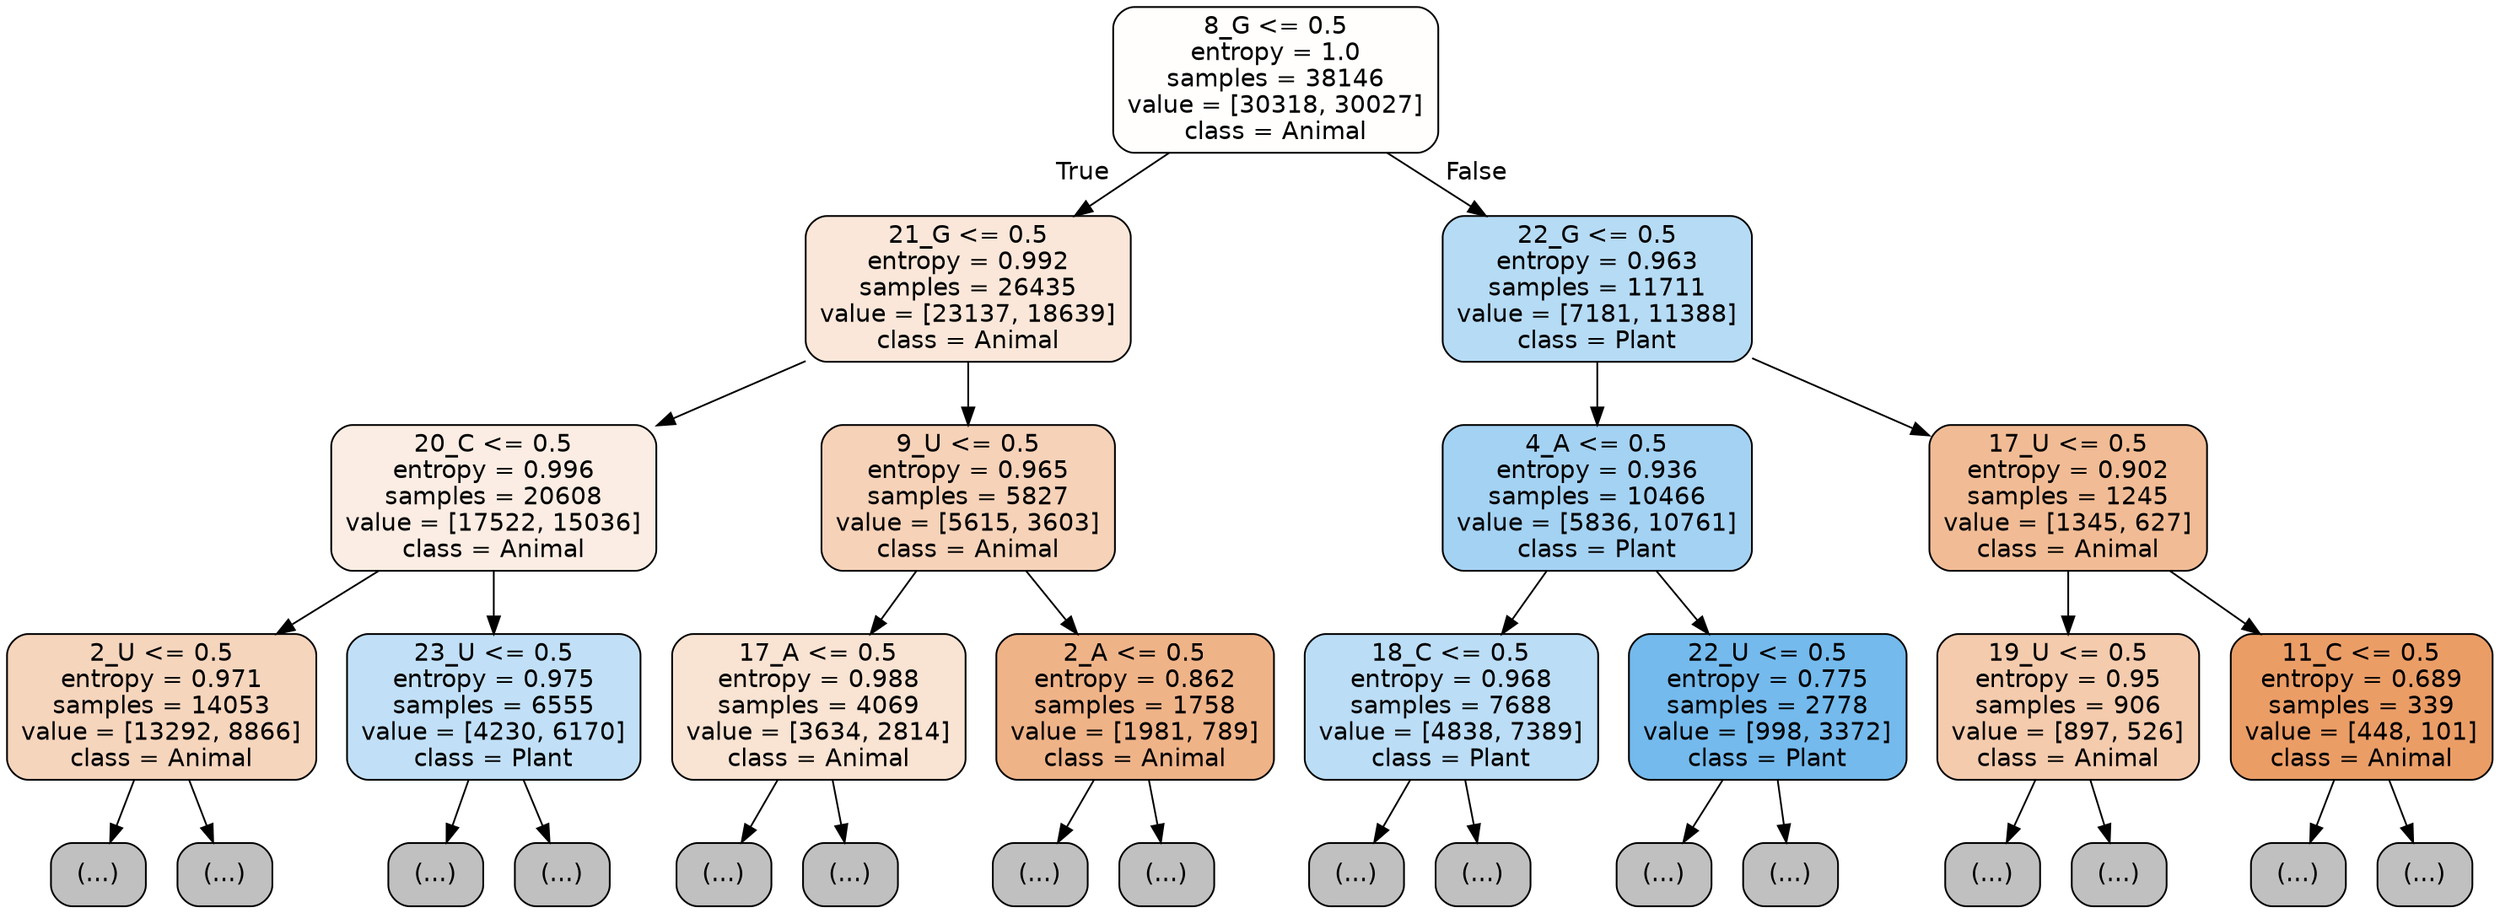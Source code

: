 digraph Tree {
node [shape=box, style="filled, rounded", color="black", fontname="helvetica"] ;
edge [fontname="helvetica"] ;
0 [label="8_G <= 0.5\nentropy = 1.0\nsamples = 38146\nvalue = [30318, 30027]\nclass = Animal", fillcolor="#fffefd"] ;
1 [label="21_G <= 0.5\nentropy = 0.992\nsamples = 26435\nvalue = [23137, 18639]\nclass = Animal", fillcolor="#fae7d9"] ;
0 -> 1 [labeldistance=2.5, labelangle=45, headlabel="True"] ;
2 [label="20_C <= 0.5\nentropy = 0.996\nsamples = 20608\nvalue = [17522, 15036]\nclass = Animal", fillcolor="#fbede3"] ;
1 -> 2 ;
3 [label="2_U <= 0.5\nentropy = 0.971\nsamples = 14053\nvalue = [13292, 8866]\nclass = Animal", fillcolor="#f6d5bd"] ;
2 -> 3 ;
4 [label="(...)", fillcolor="#C0C0C0"] ;
3 -> 4 ;
5139 [label="(...)", fillcolor="#C0C0C0"] ;
3 -> 5139 ;
7084 [label="23_U <= 0.5\nentropy = 0.975\nsamples = 6555\nvalue = [4230, 6170]\nclass = Plant", fillcolor="#c1e0f7"] ;
2 -> 7084 ;
7085 [label="(...)", fillcolor="#C0C0C0"] ;
7084 -> 7085 ;
9608 [label="(...)", fillcolor="#C0C0C0"] ;
7084 -> 9608 ;
9677 [label="9_U <= 0.5\nentropy = 0.965\nsamples = 5827\nvalue = [5615, 3603]\nclass = Animal", fillcolor="#f6d2b8"] ;
1 -> 9677 ;
9678 [label="17_A <= 0.5\nentropy = 0.988\nsamples = 4069\nvalue = [3634, 2814]\nclass = Animal", fillcolor="#f9e3d2"] ;
9677 -> 9678 ;
9679 [label="(...)", fillcolor="#C0C0C0"] ;
9678 -> 9679 ;
11198 [label="(...)", fillcolor="#C0C0C0"] ;
9678 -> 11198 ;
11689 [label="2_A <= 0.5\nentropy = 0.862\nsamples = 1758\nvalue = [1981, 789]\nclass = Animal", fillcolor="#efb388"] ;
9677 -> 11689 ;
11690 [label="(...)", fillcolor="#C0C0C0"] ;
11689 -> 11690 ;
12299 [label="(...)", fillcolor="#C0C0C0"] ;
11689 -> 12299 ;
12548 [label="22_G <= 0.5\nentropy = 0.963\nsamples = 11711\nvalue = [7181, 11388]\nclass = Plant", fillcolor="#b6dbf5"] ;
0 -> 12548 [labeldistance=2.5, labelangle=-45, headlabel="False"] ;
12549 [label="4_A <= 0.5\nentropy = 0.936\nsamples = 10466\nvalue = [5836, 10761]\nclass = Plant", fillcolor="#a4d2f3"] ;
12548 -> 12549 ;
12550 [label="18_C <= 0.5\nentropy = 0.968\nsamples = 7688\nvalue = [4838, 7389]\nclass = Plant", fillcolor="#bbddf6"] ;
12549 -> 12550 ;
12551 [label="(...)", fillcolor="#C0C0C0"] ;
12550 -> 12551 ;
14890 [label="(...)", fillcolor="#C0C0C0"] ;
12550 -> 14890 ;
15549 [label="22_U <= 0.5\nentropy = 0.775\nsamples = 2778\nvalue = [998, 3372]\nclass = Plant", fillcolor="#74baed"] ;
12549 -> 15549 ;
15550 [label="(...)", fillcolor="#C0C0C0"] ;
15549 -> 15550 ;
16335 [label="(...)", fillcolor="#C0C0C0"] ;
15549 -> 16335 ;
16450 [label="17_U <= 0.5\nentropy = 0.902\nsamples = 1245\nvalue = [1345, 627]\nclass = Animal", fillcolor="#f1bc95"] ;
12548 -> 16450 ;
16451 [label="19_U <= 0.5\nentropy = 0.95\nsamples = 906\nvalue = [897, 526]\nclass = Animal", fillcolor="#f4cbad"] ;
16450 -> 16451 ;
16452 [label="(...)", fillcolor="#C0C0C0"] ;
16451 -> 16452 ;
16785 [label="(...)", fillcolor="#C0C0C0"] ;
16451 -> 16785 ;
16888 [label="11_C <= 0.5\nentropy = 0.689\nsamples = 339\nvalue = [448, 101]\nclass = Animal", fillcolor="#eb9d66"] ;
16450 -> 16888 ;
16889 [label="(...)", fillcolor="#C0C0C0"] ;
16888 -> 16889 ;
17004 [label="(...)", fillcolor="#C0C0C0"] ;
16888 -> 17004 ;
}